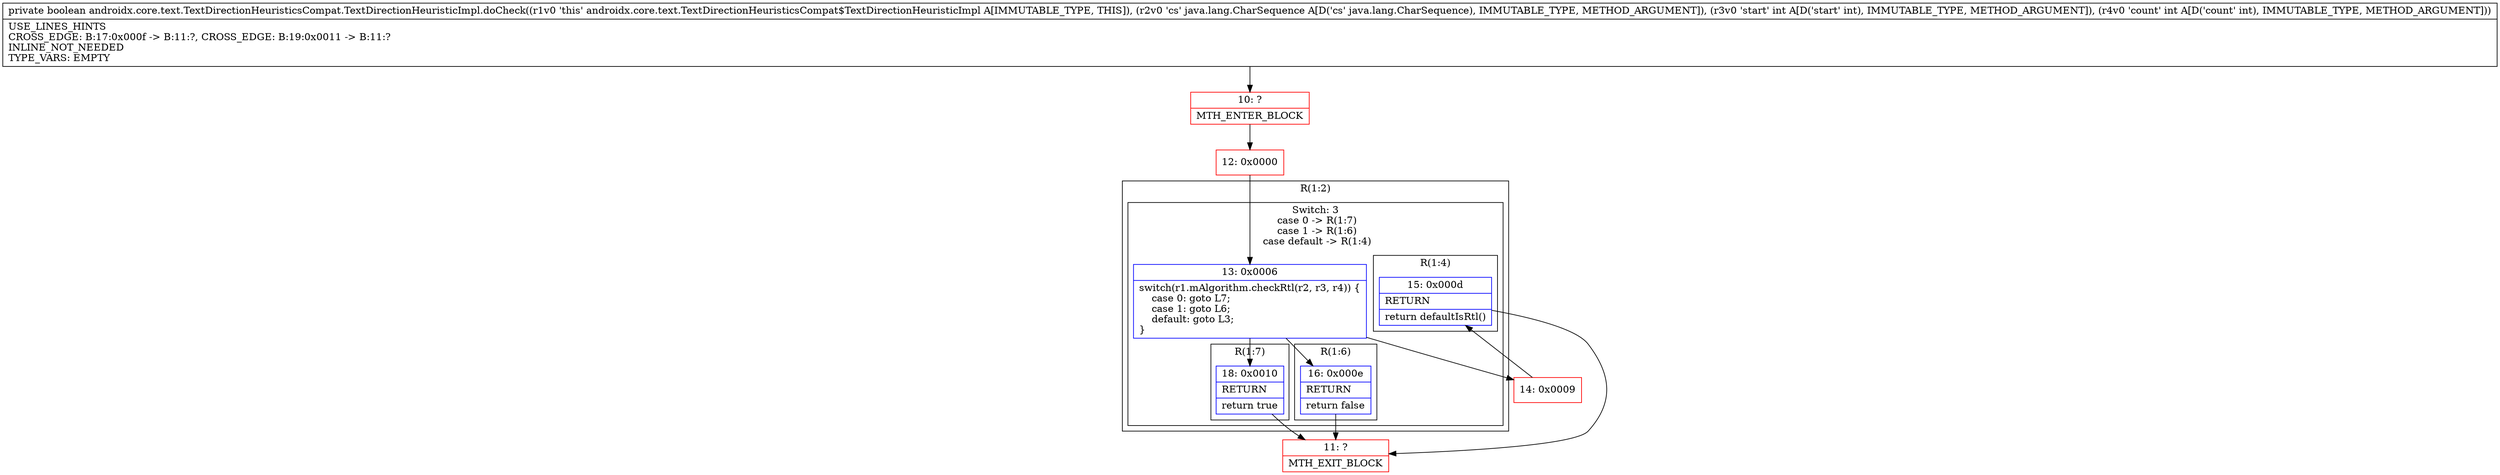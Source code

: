 digraph "CFG forandroidx.core.text.TextDirectionHeuristicsCompat.TextDirectionHeuristicImpl.doCheck(Ljava\/lang\/CharSequence;II)Z" {
subgraph cluster_Region_1004211847 {
label = "R(1:2)";
node [shape=record,color=blue];
subgraph cluster_SwitchRegion_665804606 {
label = "Switch: 3
 case 0 -> R(1:7)
 case 1 -> R(1:6)
 case default -> R(1:4)";
node [shape=record,color=blue];
Node_13 [shape=record,label="{13\:\ 0x0006|switch(r1.mAlgorithm.checkRtl(r2, r3, r4)) \{\l    case 0: goto L7;\l    case 1: goto L6;\l    default: goto L3;\l\}\l}"];
subgraph cluster_Region_1711793278 {
label = "R(1:7)";
node [shape=record,color=blue];
Node_18 [shape=record,label="{18\:\ 0x0010|RETURN\l|return true\l}"];
}
subgraph cluster_Region_551954682 {
label = "R(1:6)";
node [shape=record,color=blue];
Node_16 [shape=record,label="{16\:\ 0x000e|RETURN\l|return false\l}"];
}
subgraph cluster_Region_1126872407 {
label = "R(1:4)";
node [shape=record,color=blue];
Node_15 [shape=record,label="{15\:\ 0x000d|RETURN\l|return defaultIsRtl()\l}"];
}
}
}
Node_10 [shape=record,color=red,label="{10\:\ ?|MTH_ENTER_BLOCK\l}"];
Node_12 [shape=record,color=red,label="{12\:\ 0x0000}"];
Node_14 [shape=record,color=red,label="{14\:\ 0x0009}"];
Node_11 [shape=record,color=red,label="{11\:\ ?|MTH_EXIT_BLOCK\l}"];
MethodNode[shape=record,label="{private boolean androidx.core.text.TextDirectionHeuristicsCompat.TextDirectionHeuristicImpl.doCheck((r1v0 'this' androidx.core.text.TextDirectionHeuristicsCompat$TextDirectionHeuristicImpl A[IMMUTABLE_TYPE, THIS]), (r2v0 'cs' java.lang.CharSequence A[D('cs' java.lang.CharSequence), IMMUTABLE_TYPE, METHOD_ARGUMENT]), (r3v0 'start' int A[D('start' int), IMMUTABLE_TYPE, METHOD_ARGUMENT]), (r4v0 'count' int A[D('count' int), IMMUTABLE_TYPE, METHOD_ARGUMENT]))  | USE_LINES_HINTS\lCROSS_EDGE: B:17:0x000f \-\> B:11:?, CROSS_EDGE: B:19:0x0011 \-\> B:11:?\lINLINE_NOT_NEEDED\lTYPE_VARS: EMPTY\l}"];
MethodNode -> Node_10;Node_13 -> Node_14;
Node_13 -> Node_16;
Node_13 -> Node_18;
Node_18 -> Node_11;
Node_16 -> Node_11;
Node_15 -> Node_11;
Node_10 -> Node_12;
Node_12 -> Node_13;
Node_14 -> Node_15;
}

